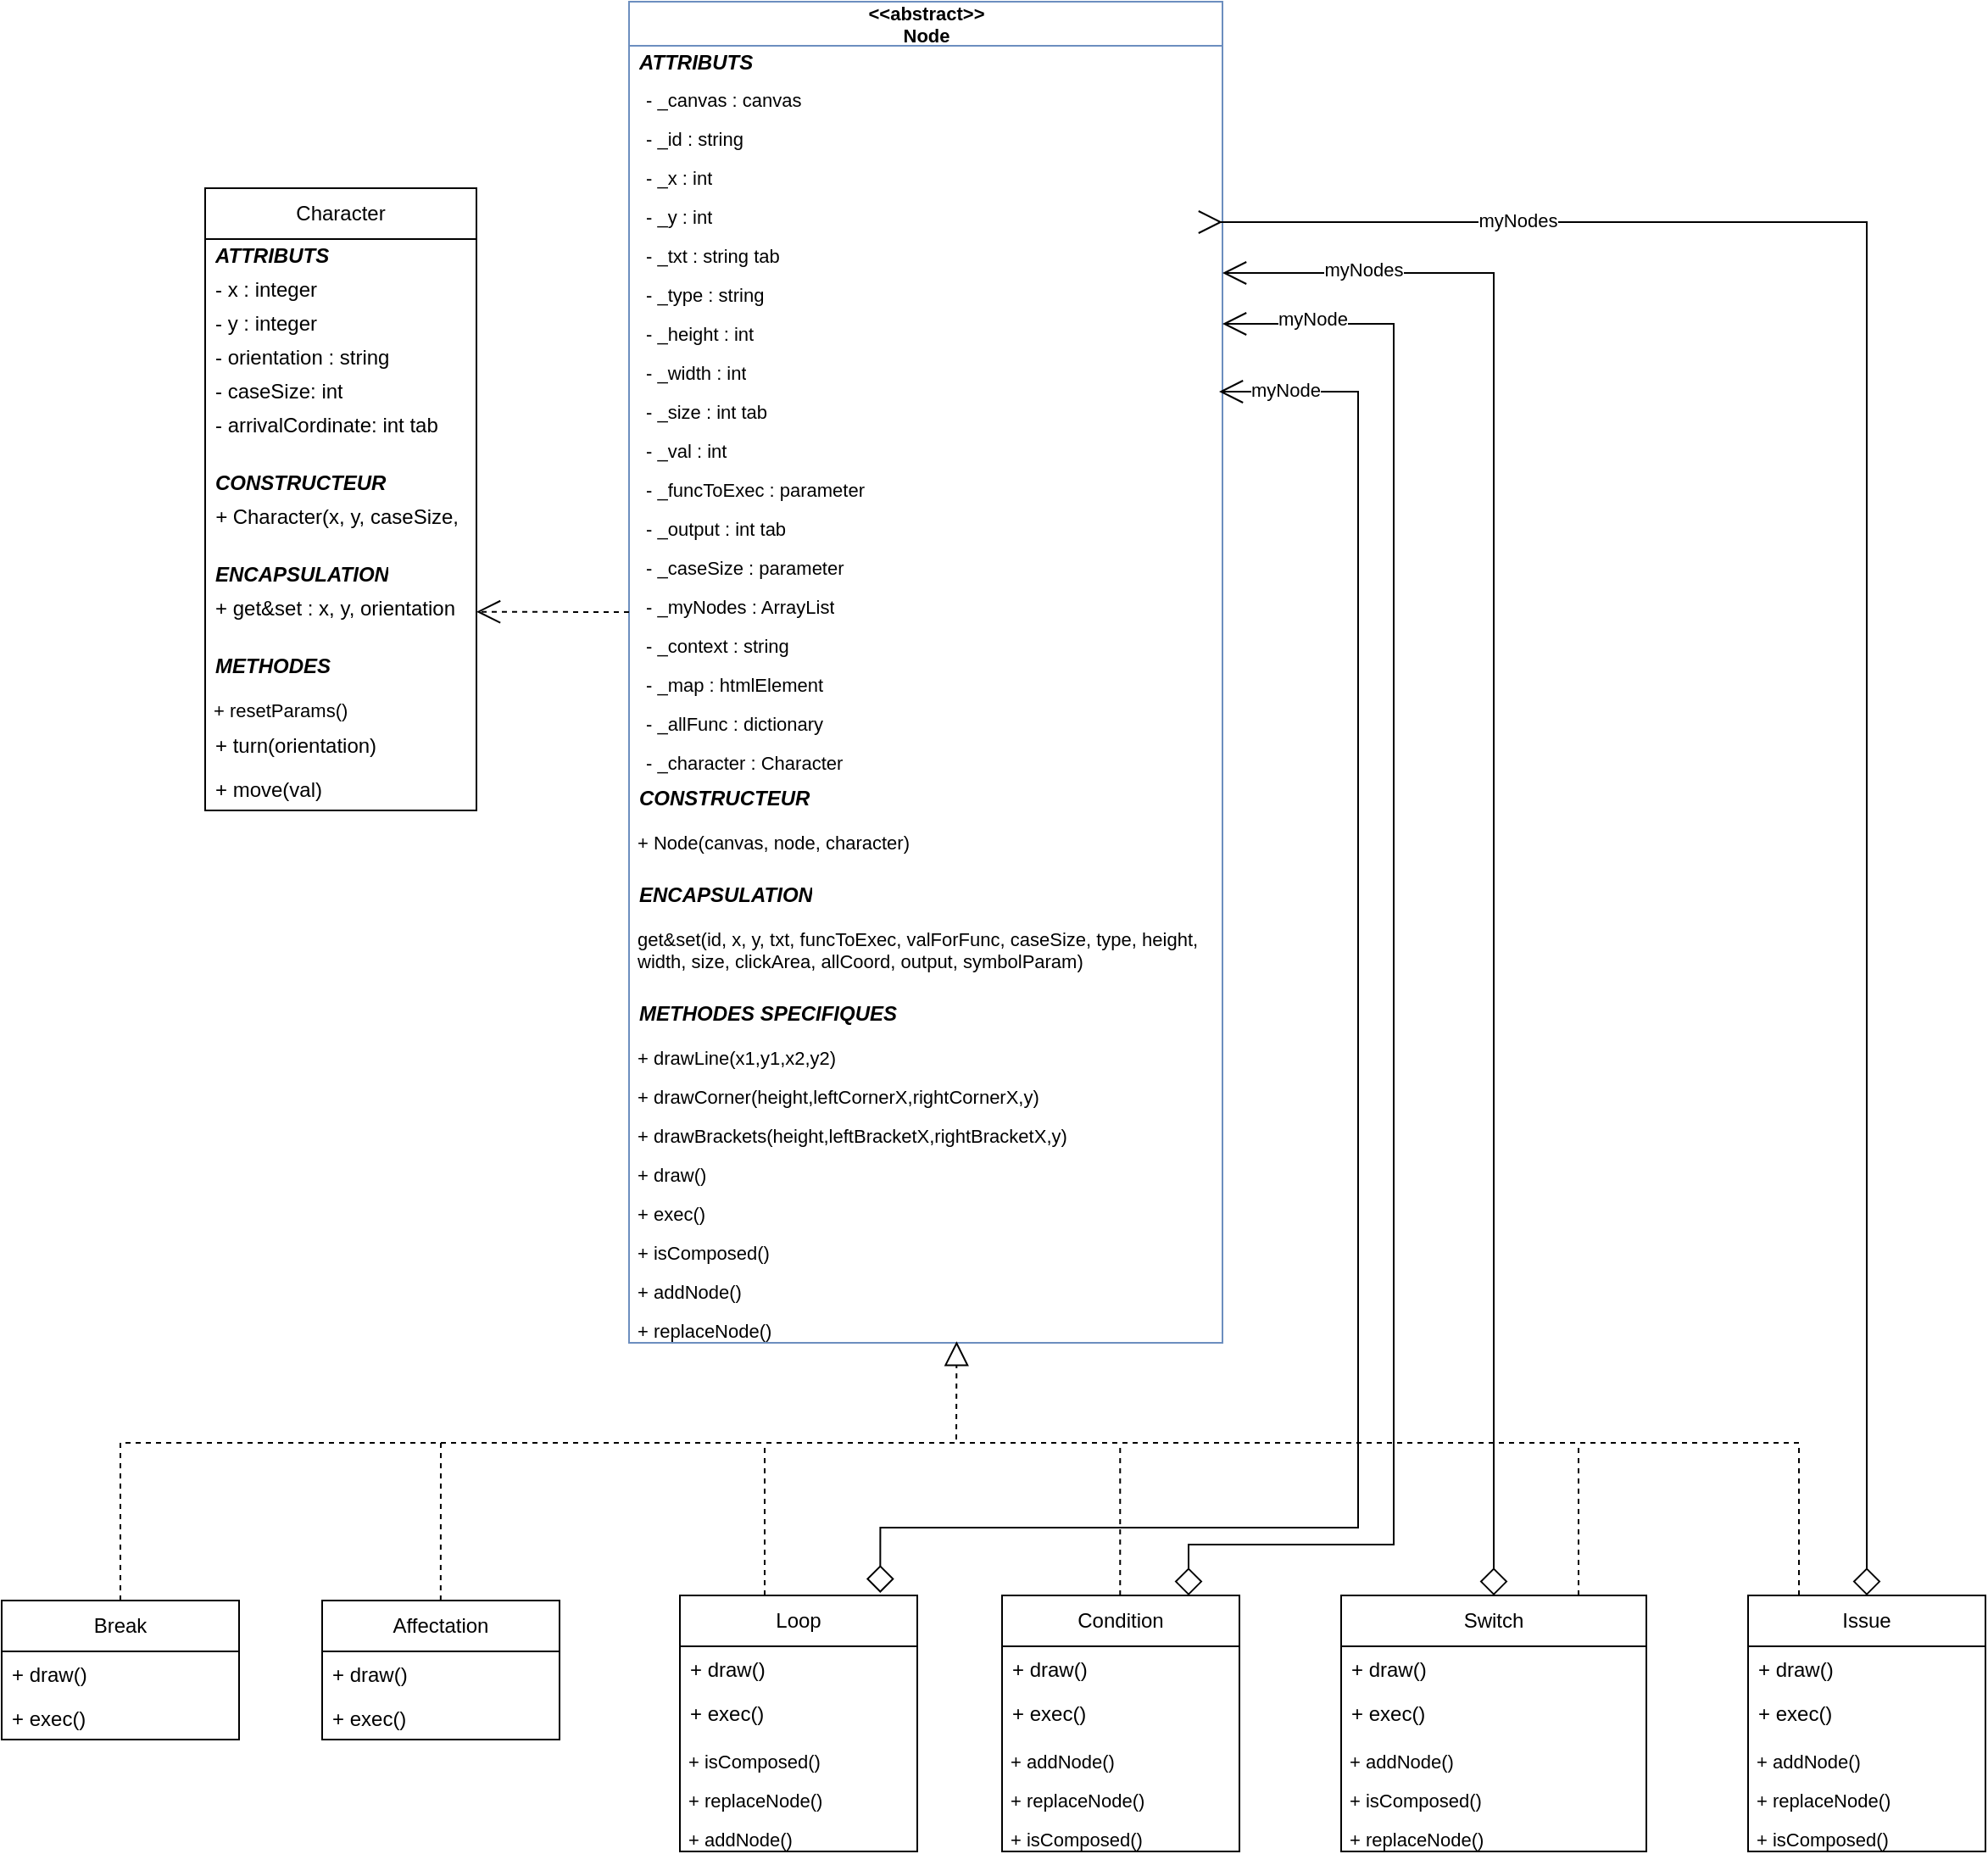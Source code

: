 <mxfile version="22.1.11" type="device">
  <diagram name="Page-1" id="wIMu5UPAckBT70uzS9Y1">
    <mxGraphModel dx="1434" dy="739" grid="1" gridSize="10" guides="1" tooltips="1" connect="1" arrows="1" fold="1" page="1" pageScale="1" pageWidth="827" pageHeight="1169" math="0" shadow="0">
      <root>
        <mxCell id="0" />
        <mxCell id="1" parent="0" />
        <mxCell id="7t5c19qwNGUwCAJm3_xA-1" value="Character" style="swimlane;fontStyle=0;childLayout=stackLayout;horizontal=1;startSize=30;horizontalStack=0;resizeParent=1;resizeParentMax=0;resizeLast=0;collapsible=1;marginBottom=0;whiteSpace=wrap;html=1;" parent="1" vertex="1">
          <mxGeometry x="430" y="230" width="160" height="367" as="geometry" />
        </mxCell>
        <mxCell id="7t5c19qwNGUwCAJm3_xA-2" value="&lt;i&gt;ATTRIBUTS&lt;/i&gt;" style="text;strokeColor=none;fillColor=none;align=left;verticalAlign=middle;spacingLeft=4;spacingRight=4;overflow=hidden;points=[[0,0.5],[1,0.5]];portConstraint=eastwest;rotatable=0;whiteSpace=wrap;html=1;fontStyle=1" parent="7t5c19qwNGUwCAJm3_xA-1" vertex="1">
          <mxGeometry y="30" width="160" height="20" as="geometry" />
        </mxCell>
        <mxCell id="7t5c19qwNGUwCAJm3_xA-3" value="- x : integer" style="text;strokeColor=none;fillColor=none;align=left;verticalAlign=middle;spacingLeft=4;spacingRight=4;overflow=hidden;points=[[0,0.5],[1,0.5]];portConstraint=eastwest;rotatable=0;whiteSpace=wrap;html=1;" parent="7t5c19qwNGUwCAJm3_xA-1" vertex="1">
          <mxGeometry y="50" width="160" height="20" as="geometry" />
        </mxCell>
        <mxCell id="7t5c19qwNGUwCAJm3_xA-4" value="- y : integer" style="text;strokeColor=none;fillColor=none;align=left;verticalAlign=middle;spacingLeft=4;spacingRight=4;overflow=hidden;points=[[0,0.5],[1,0.5]];portConstraint=eastwest;rotatable=0;whiteSpace=wrap;html=1;" parent="7t5c19qwNGUwCAJm3_xA-1" vertex="1">
          <mxGeometry y="70" width="160" height="20" as="geometry" />
        </mxCell>
        <mxCell id="7t5c19qwNGUwCAJm3_xA-5" value="- orientation : string" style="text;strokeColor=none;fillColor=none;align=left;verticalAlign=middle;spacingLeft=4;spacingRight=4;overflow=hidden;points=[[0,0.5],[1,0.5]];portConstraint=eastwest;rotatable=0;whiteSpace=wrap;html=1;" parent="7t5c19qwNGUwCAJm3_xA-1" vertex="1">
          <mxGeometry y="90" width="160" height="20" as="geometry" />
        </mxCell>
        <mxCell id="ohKKbzVVmT6ha2ggcL-i-1" value="- caseSize: int" style="text;strokeColor=none;fillColor=none;align=left;verticalAlign=middle;spacingLeft=4;spacingRight=4;overflow=hidden;points=[[0,0.5],[1,0.5]];portConstraint=eastwest;rotatable=0;whiteSpace=wrap;html=1;" parent="7t5c19qwNGUwCAJm3_xA-1" vertex="1">
          <mxGeometry y="110" width="160" height="20" as="geometry" />
        </mxCell>
        <mxCell id="ohKKbzVVmT6ha2ggcL-i-2" value="- arrivalCordinate: int tab" style="text;strokeColor=none;fillColor=none;align=left;verticalAlign=middle;spacingLeft=4;spacingRight=4;overflow=hidden;points=[[0,0.5],[1,0.5]];portConstraint=eastwest;rotatable=0;whiteSpace=wrap;html=1;" parent="7t5c19qwNGUwCAJm3_xA-1" vertex="1">
          <mxGeometry y="130" width="160" height="20" as="geometry" />
        </mxCell>
        <mxCell id="dOTBtQcYSs3yzN7LviuD-57" value="" style="text;strokeColor=none;fillColor=none;align=left;verticalAlign=middle;spacingTop=-1;spacingLeft=4;spacingRight=4;rotatable=0;labelPosition=right;points=[];portConstraint=eastwest;" parent="7t5c19qwNGUwCAJm3_xA-1" vertex="1">
          <mxGeometry y="150" width="160" height="14" as="geometry" />
        </mxCell>
        <mxCell id="7t5c19qwNGUwCAJm3_xA-6" value="&lt;i&gt;CONSTRUCTEUR&lt;/i&gt;" style="text;strokeColor=none;fillColor=none;align=left;verticalAlign=middle;spacingLeft=4;spacingRight=4;overflow=hidden;points=[[0,0.5],[1,0.5]];portConstraint=eastwest;rotatable=0;whiteSpace=wrap;html=1;fontStyle=1" parent="7t5c19qwNGUwCAJm3_xA-1" vertex="1">
          <mxGeometry y="164" width="160" height="20" as="geometry" />
        </mxCell>
        <mxCell id="7t5c19qwNGUwCAJm3_xA-7" value="&lt;i&gt;+ &lt;/i&gt;Character(x, y, caseSize, arrivalCoordinate)&lt;span style=&quot;white-space: pre;&quot;&gt;&#x9;&lt;/span&gt;" style="text;strokeColor=none;fillColor=none;align=left;verticalAlign=middle;spacingLeft=4;spacingRight=4;overflow=hidden;points=[[0,0.5],[1,0.5]];portConstraint=eastwest;rotatable=0;whiteSpace=wrap;html=1;" parent="7t5c19qwNGUwCAJm3_xA-1" vertex="1">
          <mxGeometry y="184" width="160" height="20" as="geometry" />
        </mxCell>
        <mxCell id="dOTBtQcYSs3yzN7LviuD-58" value="" style="text;strokeColor=none;fillColor=none;align=left;verticalAlign=middle;spacingTop=-1;spacingLeft=4;spacingRight=4;rotatable=0;labelPosition=right;points=[];portConstraint=eastwest;" parent="7t5c19qwNGUwCAJm3_xA-1" vertex="1">
          <mxGeometry y="204" width="160" height="14" as="geometry" />
        </mxCell>
        <mxCell id="7t5c19qwNGUwCAJm3_xA-8" value="&lt;i&gt;ENCAPSULATION&lt;/i&gt;" style="text;strokeColor=none;fillColor=none;align=left;verticalAlign=middle;spacingLeft=4;spacingRight=4;overflow=hidden;points=[[0,0.5],[1,0.5]];portConstraint=eastwest;rotatable=0;whiteSpace=wrap;html=1;fontStyle=1" parent="7t5c19qwNGUwCAJm3_xA-1" vertex="1">
          <mxGeometry y="218" width="160" height="20" as="geometry" />
        </mxCell>
        <mxCell id="7t5c19qwNGUwCAJm3_xA-9" value="+ get&amp;amp;set : x, y, orientation" style="text;strokeColor=none;fillColor=none;align=left;verticalAlign=middle;spacingLeft=4;spacingRight=4;overflow=hidden;points=[[0,0.5],[1,0.5]];portConstraint=eastwest;rotatable=0;whiteSpace=wrap;html=1;" parent="7t5c19qwNGUwCAJm3_xA-1" vertex="1">
          <mxGeometry y="238" width="160" height="20" as="geometry" />
        </mxCell>
        <mxCell id="yO0cbxDvdVJtBcQ6rDHu-19" value="" style="text;strokeColor=none;fillColor=none;align=left;verticalAlign=middle;spacingTop=-1;spacingLeft=4;spacingRight=4;rotatable=0;labelPosition=right;points=[];portConstraint=eastwest;" parent="7t5c19qwNGUwCAJm3_xA-1" vertex="1">
          <mxGeometry y="258" width="160" height="14" as="geometry" />
        </mxCell>
        <mxCell id="yO0cbxDvdVJtBcQ6rDHu-20" value="&lt;i&gt;METHODES SPECIFIQUES&lt;br&gt;&lt;/i&gt;" style="text;strokeColor=none;fillColor=none;align=left;verticalAlign=middle;spacingLeft=4;spacingRight=4;overflow=hidden;points=[[0,0.5],[1,0.5]];portConstraint=eastwest;rotatable=0;whiteSpace=wrap;html=1;fontStyle=1" parent="7t5c19qwNGUwCAJm3_xA-1" vertex="1">
          <mxGeometry y="272" width="160" height="20" as="geometry" />
        </mxCell>
        <mxCell id="yO0cbxDvdVJtBcQ6rDHu-21" value="+ resetParams()" style="text;strokeColor=none;fillColor=none;align=left;verticalAlign=top;spacingLeft=0;spacingRight=0;overflow=hidden;rotatable=0;points=[[0,0.5],[1,0.5]];portConstraint=eastwest;perimeterSpacing=0;fontSize=11;spacingTop=0;spacing=5;spacingBottom=0;html=1;fontFamily=Helvetica;" parent="7t5c19qwNGUwCAJm3_xA-1" vertex="1">
          <mxGeometry y="292" width="160" height="23" as="geometry" />
        </mxCell>
        <mxCell id="uENNwBaK3y2BDfCjXH8p-52" value="+ turn(orientation)" style="text;strokeColor=none;fillColor=none;align=left;verticalAlign=top;spacingLeft=4;spacingRight=4;overflow=hidden;rotatable=0;points=[[0,0.5],[1,0.5]];portConstraint=eastwest;whiteSpace=wrap;html=1;" parent="7t5c19qwNGUwCAJm3_xA-1" vertex="1">
          <mxGeometry y="315" width="160" height="26" as="geometry" />
        </mxCell>
        <mxCell id="uENNwBaK3y2BDfCjXH8p-53" value="+ move(val)" style="text;strokeColor=none;fillColor=none;align=left;verticalAlign=top;spacingLeft=4;spacingRight=4;overflow=hidden;rotatable=0;points=[[0,0.5],[1,0.5]];portConstraint=eastwest;whiteSpace=wrap;html=1;" parent="7t5c19qwNGUwCAJm3_xA-1" vertex="1">
          <mxGeometry y="341" width="160" height="26" as="geometry" />
        </mxCell>
        <mxCell id="7t5c19qwNGUwCAJm3_xA-13" value="Break" style="swimlane;fontStyle=0;childLayout=stackLayout;horizontal=1;startSize=30;horizontalStack=0;resizeParent=1;resizeParentMax=0;resizeLast=0;collapsible=1;marginBottom=0;whiteSpace=wrap;html=1;" parent="1" vertex="1">
          <mxGeometry x="310" y="1063" width="140" height="82" as="geometry" />
        </mxCell>
        <mxCell id="yO0cbxDvdVJtBcQ6rDHu-1" value="+ draw()" style="text;strokeColor=none;fillColor=none;align=left;verticalAlign=top;spacingLeft=4;spacingRight=4;overflow=hidden;rotatable=0;points=[[0,0.5],[1,0.5]];portConstraint=eastwest;whiteSpace=wrap;html=1;" parent="7t5c19qwNGUwCAJm3_xA-13" vertex="1">
          <mxGeometry y="30" width="140" height="26" as="geometry" />
        </mxCell>
        <mxCell id="uENNwBaK3y2BDfCjXH8p-74" value="+ exec()" style="text;strokeColor=none;fillColor=none;align=left;verticalAlign=top;spacingLeft=4;spacingRight=4;overflow=hidden;rotatable=0;points=[[0,0.5],[1,0.5]];portConstraint=eastwest;whiteSpace=wrap;html=1;" parent="7t5c19qwNGUwCAJm3_xA-13" vertex="1">
          <mxGeometry y="56" width="140" height="26" as="geometry" />
        </mxCell>
        <mxCell id="I-sU2I-VhNGSthWqUdIk-1" value="Affectation" style="swimlane;fontStyle=0;childLayout=stackLayout;horizontal=1;startSize=30;horizontalStack=0;resizeParent=1;resizeParentMax=0;resizeLast=0;collapsible=1;marginBottom=0;whiteSpace=wrap;html=1;" parent="1" vertex="1">
          <mxGeometry x="499" y="1063" width="140" height="82" as="geometry" />
        </mxCell>
        <mxCell id="uENNwBaK3y2BDfCjXH8p-51" value="+ draw()" style="text;strokeColor=none;fillColor=none;align=left;verticalAlign=top;spacingLeft=4;spacingRight=4;overflow=hidden;rotatable=0;points=[[0,0.5],[1,0.5]];portConstraint=eastwest;whiteSpace=wrap;html=1;" parent="I-sU2I-VhNGSthWqUdIk-1" vertex="1">
          <mxGeometry y="30" width="140" height="26" as="geometry" />
        </mxCell>
        <mxCell id="uENNwBaK3y2BDfCjXH8p-78" value="+ exec()" style="text;strokeColor=none;fillColor=none;align=left;verticalAlign=top;spacingLeft=4;spacingRight=4;overflow=hidden;rotatable=0;points=[[0,0.5],[1,0.5]];portConstraint=eastwest;whiteSpace=wrap;html=1;" parent="I-sU2I-VhNGSthWqUdIk-1" vertex="1">
          <mxGeometry y="56" width="140" height="26" as="geometry" />
        </mxCell>
        <mxCell id="I-sU2I-VhNGSthWqUdIk-8" value="Condition" style="swimlane;fontStyle=0;childLayout=stackLayout;horizontal=1;startSize=30;horizontalStack=0;resizeParent=1;resizeParentMax=0;resizeLast=0;collapsible=1;marginBottom=0;whiteSpace=wrap;html=1;" parent="1" vertex="1">
          <mxGeometry x="900" y="1060" width="140" height="151" as="geometry" />
        </mxCell>
        <mxCell id="yO0cbxDvdVJtBcQ6rDHu-7" value="+ draw()" style="text;strokeColor=none;fillColor=none;align=left;verticalAlign=top;spacingLeft=4;spacingRight=4;overflow=hidden;rotatable=0;points=[[0,0.5],[1,0.5]];portConstraint=eastwest;whiteSpace=wrap;html=1;" parent="I-sU2I-VhNGSthWqUdIk-8" vertex="1">
          <mxGeometry y="30" width="140" height="26" as="geometry" />
        </mxCell>
        <mxCell id="uENNwBaK3y2BDfCjXH8p-75" value="+ exec()" style="text;strokeColor=none;fillColor=none;align=left;verticalAlign=top;spacingLeft=4;spacingRight=4;overflow=hidden;rotatable=0;points=[[0,0.5],[1,0.5]];portConstraint=eastwest;whiteSpace=wrap;html=1;" parent="I-sU2I-VhNGSthWqUdIk-8" vertex="1">
          <mxGeometry y="56" width="140" height="26" as="geometry" />
        </mxCell>
        <mxCell id="C-W_dXXnNA-3k4iJ4YCx-38" value="+ addNode()" style="text;strokeColor=none;fillColor=none;align=left;verticalAlign=top;spacingLeft=0;spacingRight=0;overflow=hidden;rotatable=0;points=[[0,0.5],[1,0.5]];portConstraint=eastwest;perimeterSpacing=0;fontSize=11;spacingTop=0;spacing=5;spacingBottom=0;html=1;fontFamily=Helvetica;" parent="I-sU2I-VhNGSthWqUdIk-8" vertex="1">
          <mxGeometry y="82" width="140" height="23" as="geometry" />
        </mxCell>
        <mxCell id="C-W_dXXnNA-3k4iJ4YCx-37" value="+ replaceNode()" style="text;strokeColor=none;fillColor=none;align=left;verticalAlign=top;spacingLeft=0;spacingRight=0;overflow=hidden;rotatable=0;points=[[0,0.5],[1,0.5]];portConstraint=eastwest;perimeterSpacing=0;fontSize=11;spacingTop=0;spacing=5;spacingBottom=0;html=1;fontFamily=Helvetica;" parent="I-sU2I-VhNGSthWqUdIk-8" vertex="1">
          <mxGeometry y="105" width="140" height="23" as="geometry" />
        </mxCell>
        <mxCell id="C-W_dXXnNA-3k4iJ4YCx-36" value="+ isComposed()" style="text;strokeColor=none;fillColor=none;align=left;verticalAlign=top;spacingLeft=0;spacingRight=0;overflow=hidden;rotatable=0;points=[[0,0.5],[1,0.5]];portConstraint=eastwest;perimeterSpacing=0;fontSize=11;spacingTop=0;spacing=5;spacingBottom=0;html=1;fontFamily=Helvetica;" parent="I-sU2I-VhNGSthWqUdIk-8" vertex="1">
          <mxGeometry y="128" width="140" height="23" as="geometry" />
        </mxCell>
        <mxCell id="I-sU2I-VhNGSthWqUdIk-9" value="Issue" style="swimlane;fontStyle=0;childLayout=stackLayout;horizontal=1;startSize=30;horizontalStack=0;resizeParent=1;resizeParentMax=0;resizeLast=0;collapsible=1;marginBottom=0;whiteSpace=wrap;html=1;" parent="1" vertex="1">
          <mxGeometry x="1340" y="1060" width="140" height="151" as="geometry" />
        </mxCell>
        <mxCell id="uENNwBaK3y2BDfCjXH8p-54" value="+&amp;nbsp;draw()" style="text;strokeColor=none;fillColor=none;align=left;verticalAlign=top;spacingLeft=4;spacingRight=4;overflow=hidden;rotatable=0;points=[[0,0.5],[1,0.5]];portConstraint=eastwest;whiteSpace=wrap;html=1;" parent="I-sU2I-VhNGSthWqUdIk-9" vertex="1">
          <mxGeometry y="30" width="140" height="26" as="geometry" />
        </mxCell>
        <mxCell id="uENNwBaK3y2BDfCjXH8p-79" value="+ exec()" style="text;strokeColor=none;fillColor=none;align=left;verticalAlign=top;spacingLeft=4;spacingRight=4;overflow=hidden;rotatable=0;points=[[0,0.5],[1,0.5]];portConstraint=eastwest;whiteSpace=wrap;html=1;" parent="I-sU2I-VhNGSthWqUdIk-9" vertex="1">
          <mxGeometry y="56" width="140" height="26" as="geometry" />
        </mxCell>
        <mxCell id="C-W_dXXnNA-3k4iJ4YCx-42" value="+ addNode()" style="text;strokeColor=none;fillColor=none;align=left;verticalAlign=top;spacingLeft=0;spacingRight=0;overflow=hidden;rotatable=0;points=[[0,0.5],[1,0.5]];portConstraint=eastwest;perimeterSpacing=0;fontSize=11;spacingTop=0;spacing=5;spacingBottom=0;html=1;fontFamily=Helvetica;" parent="I-sU2I-VhNGSthWqUdIk-9" vertex="1">
          <mxGeometry y="82" width="140" height="23" as="geometry" />
        </mxCell>
        <mxCell id="C-W_dXXnNA-3k4iJ4YCx-44" value="+ replaceNode()" style="text;strokeColor=none;fillColor=none;align=left;verticalAlign=top;spacingLeft=0;spacingRight=0;overflow=hidden;rotatable=0;points=[[0,0.5],[1,0.5]];portConstraint=eastwest;perimeterSpacing=0;fontSize=11;spacingTop=0;spacing=5;spacingBottom=0;html=1;fontFamily=Helvetica;" parent="I-sU2I-VhNGSthWqUdIk-9" vertex="1">
          <mxGeometry y="105" width="140" height="23" as="geometry" />
        </mxCell>
        <mxCell id="C-W_dXXnNA-3k4iJ4YCx-43" value="+ isComposed()" style="text;strokeColor=none;fillColor=none;align=left;verticalAlign=top;spacingLeft=0;spacingRight=0;overflow=hidden;rotatable=0;points=[[0,0.5],[1,0.5]];portConstraint=eastwest;perimeterSpacing=0;fontSize=11;spacingTop=0;spacing=5;spacingBottom=0;html=1;fontFamily=Helvetica;" parent="I-sU2I-VhNGSthWqUdIk-9" vertex="1">
          <mxGeometry y="128" width="140" height="23" as="geometry" />
        </mxCell>
        <mxCell id="I-sU2I-VhNGSthWqUdIk-11" value="Loop" style="swimlane;fontStyle=0;childLayout=stackLayout;horizontal=1;startSize=30;horizontalStack=0;resizeParent=1;resizeParentMax=0;resizeLast=0;collapsible=1;marginBottom=0;whiteSpace=wrap;html=1;" parent="1" vertex="1">
          <mxGeometry x="710" y="1060" width="140" height="151" as="geometry" />
        </mxCell>
        <mxCell id="C-W_dXXnNA-3k4iJ4YCx-20" value="" style="endArrow=none;dashed=1;html=1;rounded=0;" parent="I-sU2I-VhNGSthWqUdIk-11" edge="1">
          <mxGeometry width="50" height="50" relative="1" as="geometry">
            <mxPoint x="50" as="sourcePoint" />
            <mxPoint x="50" y="-90" as="targetPoint" />
          </mxGeometry>
        </mxCell>
        <mxCell id="yO0cbxDvdVJtBcQ6rDHu-13" value="+ draw()" style="text;strokeColor=none;fillColor=none;align=left;verticalAlign=top;spacingLeft=4;spacingRight=4;overflow=hidden;rotatable=0;points=[[0,0.5],[1,0.5]];portConstraint=eastwest;whiteSpace=wrap;html=1;" parent="I-sU2I-VhNGSthWqUdIk-11" vertex="1">
          <mxGeometry y="30" width="140" height="26" as="geometry" />
        </mxCell>
        <mxCell id="uENNwBaK3y2BDfCjXH8p-76" value="+ exec()" style="text;strokeColor=none;fillColor=none;align=left;verticalAlign=top;spacingLeft=4;spacingRight=4;overflow=hidden;rotatable=0;points=[[0,0.5],[1,0.5]];portConstraint=eastwest;whiteSpace=wrap;html=1;" parent="I-sU2I-VhNGSthWqUdIk-11" vertex="1">
          <mxGeometry y="56" width="140" height="26" as="geometry" />
        </mxCell>
        <mxCell id="C-W_dXXnNA-3k4iJ4YCx-33" value="+ isComposed()" style="text;strokeColor=none;fillColor=none;align=left;verticalAlign=top;spacingLeft=0;spacingRight=0;overflow=hidden;rotatable=0;points=[[0,0.5],[1,0.5]];portConstraint=eastwest;perimeterSpacing=0;fontSize=11;spacingTop=0;spacing=5;spacingBottom=0;html=1;fontFamily=Helvetica;" parent="I-sU2I-VhNGSthWqUdIk-11" vertex="1">
          <mxGeometry y="82" width="140" height="23" as="geometry" />
        </mxCell>
        <mxCell id="C-W_dXXnNA-3k4iJ4YCx-35" value="+ replaceNode()" style="text;strokeColor=none;fillColor=none;align=left;verticalAlign=top;spacingLeft=0;spacingRight=0;overflow=hidden;rotatable=0;points=[[0,0.5],[1,0.5]];portConstraint=eastwest;perimeterSpacing=0;fontSize=11;spacingTop=0;spacing=5;spacingBottom=0;html=1;fontFamily=Helvetica;" parent="I-sU2I-VhNGSthWqUdIk-11" vertex="1">
          <mxGeometry y="105" width="140" height="23" as="geometry" />
        </mxCell>
        <mxCell id="C-W_dXXnNA-3k4iJ4YCx-34" value="+ addNode()" style="text;strokeColor=none;fillColor=none;align=left;verticalAlign=top;spacingLeft=0;spacingRight=0;overflow=hidden;rotatable=0;points=[[0,0.5],[1,0.5]];portConstraint=eastwest;perimeterSpacing=0;fontSize=11;spacingTop=0;spacing=5;spacingBottom=0;html=1;fontFamily=Helvetica;" parent="I-sU2I-VhNGSthWqUdIk-11" vertex="1">
          <mxGeometry y="128" width="140" height="23" as="geometry" />
        </mxCell>
        <mxCell id="I-sU2I-VhNGSthWqUdIk-13" value="Switch" style="swimlane;fontStyle=0;childLayout=stackLayout;horizontal=1;startSize=30;horizontalStack=0;resizeParent=1;resizeParentMax=0;resizeLast=0;collapsible=1;marginBottom=0;whiteSpace=wrap;html=1;" parent="1" vertex="1">
          <mxGeometry x="1100" y="1060" width="180" height="151" as="geometry" />
        </mxCell>
        <mxCell id="uENNwBaK3y2BDfCjXH8p-50" value="+ draw()" style="text;strokeColor=none;fillColor=none;align=left;verticalAlign=top;spacingLeft=4;spacingRight=4;overflow=hidden;rotatable=0;points=[[0,0.5],[1,0.5]];portConstraint=eastwest;whiteSpace=wrap;html=1;" parent="I-sU2I-VhNGSthWqUdIk-13" vertex="1">
          <mxGeometry y="30" width="180" height="26" as="geometry" />
        </mxCell>
        <mxCell id="uENNwBaK3y2BDfCjXH8p-77" value="+ exec()" style="text;strokeColor=none;fillColor=none;align=left;verticalAlign=top;spacingLeft=4;spacingRight=4;overflow=hidden;rotatable=0;points=[[0,0.5],[1,0.5]];portConstraint=eastwest;whiteSpace=wrap;html=1;" parent="I-sU2I-VhNGSthWqUdIk-13" vertex="1">
          <mxGeometry y="56" width="180" height="26" as="geometry" />
        </mxCell>
        <mxCell id="C-W_dXXnNA-3k4iJ4YCx-39" value="+ addNode()" style="text;strokeColor=none;fillColor=none;align=left;verticalAlign=top;spacingLeft=0;spacingRight=0;overflow=hidden;rotatable=0;points=[[0,0.5],[1,0.5]];portConstraint=eastwest;perimeterSpacing=0;fontSize=11;spacingTop=0;spacing=5;spacingBottom=0;html=1;fontFamily=Helvetica;" parent="I-sU2I-VhNGSthWqUdIk-13" vertex="1">
          <mxGeometry y="82" width="180" height="23" as="geometry" />
        </mxCell>
        <mxCell id="C-W_dXXnNA-3k4iJ4YCx-41" value="+ isComposed()" style="text;strokeColor=none;fillColor=none;align=left;verticalAlign=top;spacingLeft=0;spacingRight=0;overflow=hidden;rotatable=0;points=[[0,0.5],[1,0.5]];portConstraint=eastwest;perimeterSpacing=0;fontSize=11;spacingTop=0;spacing=5;spacingBottom=0;html=1;fontFamily=Helvetica;" parent="I-sU2I-VhNGSthWqUdIk-13" vertex="1">
          <mxGeometry y="105" width="180" height="23" as="geometry" />
        </mxCell>
        <mxCell id="C-W_dXXnNA-3k4iJ4YCx-40" value="+ replaceNode()" style="text;strokeColor=none;fillColor=none;align=left;verticalAlign=top;spacingLeft=0;spacingRight=0;overflow=hidden;rotatable=0;points=[[0,0.5],[1,0.5]];portConstraint=eastwest;perimeterSpacing=0;fontSize=11;spacingTop=0;spacing=5;spacingBottom=0;html=1;fontFamily=Helvetica;" parent="I-sU2I-VhNGSthWqUdIk-13" vertex="1">
          <mxGeometry y="128" width="180" height="23" as="geometry" />
        </mxCell>
        <mxCell id="dOTBtQcYSs3yzN7LviuD-4" value="&amp;lt;&amp;lt;abstract&amp;gt;&amp;gt;&lt;br&gt;Node" style="swimlane;fontStyle=1;align=center;verticalAlign=top;childLayout=stackLayout;horizontal=1;startSize=26;horizontalStack=0;resizeParent=1;resizeParentMax=0;resizeLast=0;collapsible=1;marginBottom=0;fillColor=none;strokeColor=#6c8ebf;fontSize=11;spacingTop=-10;spacing=6;spacingLeft=0;spacingBottom=0;spacingRight=0;html=1;fontFamily=Helvetica;swimlaneLine=1;rounded=0;shadow=0;glass=0;" parent="1" vertex="1">
          <mxGeometry x="680" y="120" width="350" height="791" as="geometry">
            <mxRectangle x="395" y="210" width="100" height="30" as="alternateBounds" />
          </mxGeometry>
        </mxCell>
        <mxCell id="dOTBtQcYSs3yzN7LviuD-49" value="&lt;i&gt;ATTRIBUTS&lt;/i&gt;" style="text;strokeColor=none;fillColor=none;align=left;verticalAlign=middle;spacingLeft=4;spacingRight=4;overflow=hidden;points=[[0,0.5],[1,0.5]];portConstraint=eastwest;rotatable=0;whiteSpace=wrap;html=1;fontStyle=1" parent="dOTBtQcYSs3yzN7LviuD-4" vertex="1">
          <mxGeometry y="26" width="350" height="20" as="geometry" />
        </mxCell>
        <mxCell id="dOTBtQcYSs3yzN7LviuD-15" value="- _canvas : canvas" style="text;strokeColor=none;fillColor=none;align=left;verticalAlign=middle;spacingLeft=5;spacingRight=0;overflow=hidden;rotatable=0;points=[[0,0.5],[1,0.5]];portConstraint=eastwest;perimeterSpacing=0;fontSize=11;spacingTop=0;spacing=5;spacingBottom=0;html=1;fontFamily=Helvetica;" parent="dOTBtQcYSs3yzN7LviuD-4" vertex="1">
          <mxGeometry y="46" width="350" height="23" as="geometry" />
        </mxCell>
        <mxCell id="C-W_dXXnNA-3k4iJ4YCx-6" value="- _id : string" style="text;strokeColor=none;fillColor=none;align=left;verticalAlign=middle;spacingLeft=5;spacingRight=0;overflow=hidden;rotatable=0;points=[[0,0.5],[1,0.5]];portConstraint=eastwest;perimeterSpacing=0;fontSize=11;spacingTop=0;spacing=5;spacingBottom=0;html=1;fontFamily=Helvetica;" parent="dOTBtQcYSs3yzN7LviuD-4" vertex="1">
          <mxGeometry y="69" width="350" height="23" as="geometry" />
        </mxCell>
        <mxCell id="dOTBtQcYSs3yzN7LviuD-6" value="- _x : int" style="text;strokeColor=none;fillColor=none;align=left;verticalAlign=middle;spacingLeft=5;spacingRight=0;overflow=hidden;rotatable=0;points=[[0,0.5],[1,0.5]];portConstraint=eastwest;perimeterSpacing=0;fontSize=11;spacingTop=0;spacing=5;spacingBottom=0;html=1;horizontal=1;fontStyle=0;rounded=0;fontFamily=Helvetica;" parent="dOTBtQcYSs3yzN7LviuD-4" vertex="1">
          <mxGeometry y="92" width="350" height="23" as="geometry" />
        </mxCell>
        <mxCell id="dOTBtQcYSs3yzN7LviuD-7" value="- _y : int" style="text;strokeColor=none;fillColor=none;align=left;verticalAlign=middle;spacingLeft=5;spacingRight=0;overflow=hidden;rotatable=0;points=[[0,0.5],[1,0.5]];portConstraint=eastwest;perimeterSpacing=0;fontSize=11;spacingTop=0;spacing=5;spacingBottom=0;html=1;fontFamily=Helvetica;" parent="dOTBtQcYSs3yzN7LviuD-4" vertex="1">
          <mxGeometry y="115" width="350" height="23" as="geometry" />
        </mxCell>
        <mxCell id="dOTBtQcYSs3yzN7LviuD-8" value="- _txt : string tab" style="text;strokeColor=none;fillColor=none;align=left;verticalAlign=middle;spacingLeft=5;spacingRight=0;overflow=hidden;rotatable=0;points=[[0,0.5],[1,0.5]];portConstraint=eastwest;perimeterSpacing=0;fontSize=11;spacingTop=0;spacing=5;spacingBottom=0;html=1;fontFamily=Helvetica;" parent="dOTBtQcYSs3yzN7LviuD-4" vertex="1">
          <mxGeometry y="138" width="350" height="23" as="geometry" />
        </mxCell>
        <mxCell id="dOTBtQcYSs3yzN7LviuD-9" value="- _type : string" style="text;strokeColor=none;fillColor=none;align=left;verticalAlign=middle;spacingLeft=5;spacingRight=0;overflow=hidden;rotatable=0;points=[[0,0.5],[1,0.5]];portConstraint=eastwest;perimeterSpacing=0;fontSize=11;spacingTop=0;spacing=5;spacingBottom=0;html=1;fontFamily=Helvetica;" parent="dOTBtQcYSs3yzN7LviuD-4" vertex="1">
          <mxGeometry y="161" width="350" height="23" as="geometry" />
        </mxCell>
        <mxCell id="dOTBtQcYSs3yzN7LviuD-10" value="- _height : int" style="text;strokeColor=none;fillColor=none;align=left;verticalAlign=middle;spacingLeft=5;spacingRight=0;overflow=hidden;rotatable=0;points=[[0,0.5],[1,0.5]];portConstraint=eastwest;perimeterSpacing=0;fontSize=11;spacingTop=0;spacing=5;spacingBottom=0;html=1;fontFamily=Helvetica;" parent="dOTBtQcYSs3yzN7LviuD-4" vertex="1">
          <mxGeometry y="184" width="350" height="23" as="geometry" />
        </mxCell>
        <mxCell id="dOTBtQcYSs3yzN7LviuD-39" value="- _width : int" style="text;strokeColor=none;fillColor=none;align=left;verticalAlign=middle;spacingLeft=5;spacingRight=0;overflow=hidden;rotatable=0;points=[[0,0.5],[1,0.5]];portConstraint=eastwest;perimeterSpacing=0;fontSize=11;spacingTop=0;spacing=5;spacingBottom=0;html=1;fontFamily=Helvetica;" parent="dOTBtQcYSs3yzN7LviuD-4" vertex="1">
          <mxGeometry y="207" width="350" height="23" as="geometry" />
        </mxCell>
        <mxCell id="dOTBtQcYSs3yzN7LviuD-11" value="- _size : int tab" style="text;strokeColor=none;fillColor=none;align=left;verticalAlign=middle;spacingLeft=5;spacingRight=0;overflow=hidden;rotatable=0;points=[[0,0.5],[1,0.5]];portConstraint=eastwest;perimeterSpacing=0;fontSize=11;spacingTop=0;spacing=5;spacingBottom=0;html=1;fontFamily=Helvetica;" parent="dOTBtQcYSs3yzN7LviuD-4" vertex="1">
          <mxGeometry y="230" width="350" height="23" as="geometry" />
        </mxCell>
        <mxCell id="dOTBtQcYSs3yzN7LviuD-40" value="- _val : int" style="text;strokeColor=none;fillColor=none;align=left;verticalAlign=middle;spacingLeft=5;spacingRight=0;overflow=hidden;rotatable=0;points=[[0,0.5],[1,0.5]];portConstraint=eastwest;perimeterSpacing=0;fontSize=11;spacingTop=0;spacing=5;spacingBottom=0;html=1;fontFamily=Helvetica;" parent="dOTBtQcYSs3yzN7LviuD-4" vertex="1">
          <mxGeometry y="253" width="350" height="23" as="geometry" />
        </mxCell>
        <mxCell id="dOTBtQcYSs3yzN7LviuD-46" value="- _funcToExec : parameter" style="text;strokeColor=none;fillColor=none;align=left;verticalAlign=middle;spacingLeft=5;spacingRight=0;overflow=hidden;rotatable=0;points=[[0,0.5],[1,0.5]];portConstraint=eastwest;perimeterSpacing=0;fontSize=11;spacingTop=0;spacing=5;spacingBottom=0;html=1;fontFamily=Helvetica;" parent="dOTBtQcYSs3yzN7LviuD-4" vertex="1">
          <mxGeometry y="276" width="350" height="23" as="geometry" />
        </mxCell>
        <mxCell id="dOTBtQcYSs3yzN7LviuD-14" value="- _output : int tab" style="text;strokeColor=none;fillColor=none;align=left;verticalAlign=middle;spacingLeft=5;spacingRight=0;overflow=hidden;rotatable=0;points=[[0,0.5],[1,0.5]];portConstraint=eastwest;perimeterSpacing=0;fontSize=11;spacingTop=0;spacing=5;spacingBottom=0;html=1;fontFamily=Helvetica;" parent="dOTBtQcYSs3yzN7LviuD-4" vertex="1">
          <mxGeometry y="299" width="350" height="23" as="geometry" />
        </mxCell>
        <mxCell id="dOTBtQcYSs3yzN7LviuD-45" value="- _caseSize : parameter" style="text;strokeColor=none;fillColor=none;align=left;verticalAlign=middle;spacingLeft=5;spacingRight=0;overflow=hidden;rotatable=0;points=[[0,0.5],[1,0.5]];portConstraint=eastwest;perimeterSpacing=0;fontSize=11;spacingTop=0;spacing=5;spacingBottom=0;html=1;fontFamily=Helvetica;" parent="dOTBtQcYSs3yzN7LviuD-4" vertex="1">
          <mxGeometry y="322" width="350" height="23" as="geometry" />
        </mxCell>
        <mxCell id="C-W_dXXnNA-3k4iJ4YCx-5" value="- _myNodes : ArrayList" style="text;strokeColor=none;fillColor=none;align=left;verticalAlign=middle;spacingLeft=5;spacingRight=0;overflow=hidden;rotatable=0;points=[[0,0.5],[1,0.5]];portConstraint=eastwest;perimeterSpacing=0;fontSize=11;spacingTop=0;spacing=5;spacingBottom=0;html=1;fontFamily=Helvetica;" parent="dOTBtQcYSs3yzN7LviuD-4" vertex="1">
          <mxGeometry y="345" width="350" height="23" as="geometry" />
        </mxCell>
        <mxCell id="dOTBtQcYSs3yzN7LviuD-16" value="- _context : string" style="text;strokeColor=none;fillColor=none;align=left;verticalAlign=middle;spacingLeft=5;spacingRight=0;overflow=hidden;rotatable=0;points=[[0,0.5],[1,0.5]];portConstraint=eastwest;perimeterSpacing=0;fontSize=11;spacingTop=0;spacing=5;spacingBottom=0;html=1;fontFamily=Helvetica;" parent="dOTBtQcYSs3yzN7LviuD-4" vertex="1">
          <mxGeometry y="368" width="350" height="23" as="geometry" />
        </mxCell>
        <mxCell id="dOTBtQcYSs3yzN7LviuD-41" value="- _map : htmlElement" style="text;strokeColor=none;fillColor=none;align=left;verticalAlign=middle;spacingLeft=5;spacingRight=0;overflow=hidden;rotatable=0;points=[[0,0.5],[1,0.5]];portConstraint=eastwest;perimeterSpacing=0;fontSize=11;spacingTop=0;spacing=5;spacingBottom=0;html=1;fontFamily=Helvetica;" parent="dOTBtQcYSs3yzN7LviuD-4" vertex="1">
          <mxGeometry y="391" width="350" height="23" as="geometry" />
        </mxCell>
        <mxCell id="dOTBtQcYSs3yzN7LviuD-43" value="- _allFunc : dictionary" style="text;strokeColor=none;fillColor=none;align=left;verticalAlign=middle;spacingLeft=5;spacingRight=0;overflow=hidden;rotatable=0;points=[[0,0.5],[1,0.5]];portConstraint=eastwest;perimeterSpacing=0;fontSize=11;spacingTop=0;spacing=5;spacingBottom=0;html=1;fontFamily=Helvetica;" parent="dOTBtQcYSs3yzN7LviuD-4" vertex="1">
          <mxGeometry y="414" width="350" height="23" as="geometry" />
        </mxCell>
        <mxCell id="PfEzJs5-nPjOPZUw7gWI-2" value="- _character : Character" style="text;strokeColor=none;fillColor=none;align=left;verticalAlign=middle;spacingLeft=5;spacingRight=0;overflow=hidden;rotatable=0;points=[[0,0.5],[1,0.5]];portConstraint=eastwest;perimeterSpacing=0;fontSize=11;spacingTop=0;spacing=5;spacingBottom=0;html=1;fontFamily=Helvetica;" vertex="1" parent="dOTBtQcYSs3yzN7LviuD-4">
          <mxGeometry y="437" width="350" height="23" as="geometry" />
        </mxCell>
        <mxCell id="dOTBtQcYSs3yzN7LviuD-50" value="&lt;i&gt;CONSTRUCTEUR&lt;/i&gt;" style="text;strokeColor=none;fillColor=none;align=left;verticalAlign=middle;spacingLeft=4;spacingRight=4;overflow=hidden;points=[[0,0.5],[1,0.5]];portConstraint=eastwest;rotatable=0;whiteSpace=wrap;html=1;fontStyle=1" parent="dOTBtQcYSs3yzN7LviuD-4" vertex="1">
          <mxGeometry y="460" width="350" height="20" as="geometry" />
        </mxCell>
        <mxCell id="dOTBtQcYSs3yzN7LviuD-20" value="+ Node(canvas, node, character)" style="text;strokeColor=none;fillColor=none;align=left;verticalAlign=top;spacingLeft=0;spacingRight=0;overflow=hidden;rotatable=0;points=[[0,0.5],[1,0.5]];portConstraint=eastwest;perimeterSpacing=0;fontSize=11;spacingTop=0;spacing=5;spacingBottom=0;html=1;fontFamily=Helvetica;" parent="dOTBtQcYSs3yzN7LviuD-4" vertex="1">
          <mxGeometry y="480" width="350" height="23" as="geometry" />
        </mxCell>
        <mxCell id="dOTBtQcYSs3yzN7LviuD-54" value="" style="text;strokeColor=none;fillColor=none;align=left;verticalAlign=middle;spacingTop=-1;spacingLeft=4;spacingRight=4;rotatable=0;labelPosition=right;points=[];portConstraint=eastwest;" parent="dOTBtQcYSs3yzN7LviuD-4" vertex="1">
          <mxGeometry y="503" width="350" height="14" as="geometry" />
        </mxCell>
        <mxCell id="dOTBtQcYSs3yzN7LviuD-51" value="&lt;i&gt;ENCAPSULATION&lt;/i&gt;" style="text;strokeColor=none;fillColor=none;align=left;verticalAlign=middle;spacingLeft=4;spacingRight=4;overflow=hidden;points=[[0,0.5],[1,0.5]];portConstraint=eastwest;rotatable=0;whiteSpace=wrap;html=1;fontStyle=1" parent="dOTBtQcYSs3yzN7LviuD-4" vertex="1">
          <mxGeometry y="517" width="350" height="20" as="geometry" />
        </mxCell>
        <mxCell id="dOTBtQcYSs3yzN7LviuD-22" value="get&amp;amp;set(id, x, y, txt, funcToExec, valForFunc, caseSize, type, height, &lt;br&gt;width, size, clickArea, allCoord, output, symbolParam)" style="text;strokeColor=none;fillColor=none;align=left;verticalAlign=top;spacingLeft=0;spacingRight=0;overflow=hidden;rotatable=0;points=[[0,0.5],[1,0.5]];portConstraint=eastwest;perimeterSpacing=0;fontSize=11;spacingTop=0;spacing=5;spacingBottom=0;html=1;fontFamily=Helvetica;" parent="dOTBtQcYSs3yzN7LviuD-4" vertex="1">
          <mxGeometry y="537" width="350" height="50" as="geometry" />
        </mxCell>
        <mxCell id="dOTBtQcYSs3yzN7LviuD-52" value="&lt;i&gt;METHODES SPECIFIQUES&lt;br&gt;&lt;/i&gt;" style="text;strokeColor=none;fillColor=none;align=left;verticalAlign=middle;spacingLeft=4;spacingRight=4;overflow=hidden;points=[[0,0.5],[1,0.5]];portConstraint=eastwest;rotatable=0;whiteSpace=wrap;html=1;fontStyle=1" parent="dOTBtQcYSs3yzN7LviuD-4" vertex="1">
          <mxGeometry y="587" width="350" height="20" as="geometry" />
        </mxCell>
        <mxCell id="dOTBtQcYSs3yzN7LviuD-31" value="+ drawLine(x1,y1,x2,y2)" style="text;strokeColor=none;fillColor=none;align=left;verticalAlign=top;spacingLeft=0;spacingRight=0;overflow=hidden;rotatable=0;points=[[0,0.5],[1,0.5]];portConstraint=eastwest;perimeterSpacing=0;fontSize=11;spacingTop=0;spacing=5;spacingBottom=0;html=1;fontFamily=Helvetica;" parent="dOTBtQcYSs3yzN7LviuD-4" vertex="1">
          <mxGeometry y="607" width="350" height="23" as="geometry" />
        </mxCell>
        <mxCell id="dOTBtQcYSs3yzN7LviuD-32" value="+ drawCorner(height,leftCornerX,rightCornerX,y)" style="text;strokeColor=none;fillColor=none;align=left;verticalAlign=top;spacingLeft=0;spacingRight=0;overflow=hidden;rotatable=0;points=[[0,0.5],[1,0.5]];portConstraint=eastwest;perimeterSpacing=0;fontSize=11;spacingTop=0;spacing=5;spacingBottom=0;html=1;fontFamily=Helvetica;" parent="dOTBtQcYSs3yzN7LviuD-4" vertex="1">
          <mxGeometry y="630" width="350" height="23" as="geometry" />
        </mxCell>
        <mxCell id="dOTBtQcYSs3yzN7LviuD-33" value="+ drawBrackets(height,leftBracketX,rightBracketX,y)" style="text;strokeColor=none;fillColor=none;align=left;verticalAlign=top;spacingLeft=0;spacingRight=0;overflow=hidden;rotatable=0;points=[[0,0.5],[1,0.5]];portConstraint=eastwest;perimeterSpacing=0;fontSize=11;spacingTop=0;spacing=5;spacingBottom=0;html=1;fontFamily=Helvetica;" parent="dOTBtQcYSs3yzN7LviuD-4" vertex="1">
          <mxGeometry y="653" width="350" height="23" as="geometry" />
        </mxCell>
        <mxCell id="dOTBtQcYSs3yzN7LviuD-34" value="+ draw()" style="text;strokeColor=none;fillColor=none;align=left;verticalAlign=top;spacingLeft=0;spacingRight=0;overflow=hidden;rotatable=0;points=[[0,0.5],[1,0.5]];portConstraint=eastwest;perimeterSpacing=0;fontSize=11;spacingTop=0;spacing=5;spacingBottom=0;html=1;fontFamily=Helvetica;" parent="dOTBtQcYSs3yzN7LviuD-4" vertex="1">
          <mxGeometry y="676" width="350" height="23" as="geometry" />
        </mxCell>
        <mxCell id="dOTBtQcYSs3yzN7LviuD-59" value="+ exec()" style="text;strokeColor=none;fillColor=none;align=left;verticalAlign=top;spacingLeft=0;spacingRight=0;overflow=hidden;rotatable=0;points=[[0,0.5],[1,0.5]];portConstraint=eastwest;perimeterSpacing=0;fontSize=11;spacingTop=0;spacing=5;spacingBottom=0;html=1;fontFamily=Helvetica;" parent="dOTBtQcYSs3yzN7LviuD-4" vertex="1">
          <mxGeometry y="699" width="350" height="23" as="geometry" />
        </mxCell>
        <mxCell id="C-W_dXXnNA-3k4iJ4YCx-7" value="+ isComposed()" style="text;strokeColor=none;fillColor=none;align=left;verticalAlign=top;spacingLeft=0;spacingRight=0;overflow=hidden;rotatable=0;points=[[0,0.5],[1,0.5]];portConstraint=eastwest;perimeterSpacing=0;fontSize=11;spacingTop=0;spacing=5;spacingBottom=0;html=1;fontFamily=Helvetica;" parent="dOTBtQcYSs3yzN7LviuD-4" vertex="1">
          <mxGeometry y="722" width="350" height="23" as="geometry" />
        </mxCell>
        <mxCell id="C-W_dXXnNA-3k4iJ4YCx-8" value="+ addNode()" style="text;strokeColor=none;fillColor=none;align=left;verticalAlign=top;spacingLeft=0;spacingRight=0;overflow=hidden;rotatable=0;points=[[0,0.5],[1,0.5]];portConstraint=eastwest;perimeterSpacing=0;fontSize=11;spacingTop=0;spacing=5;spacingBottom=0;html=1;fontFamily=Helvetica;" parent="dOTBtQcYSs3yzN7LviuD-4" vertex="1">
          <mxGeometry y="745" width="350" height="23" as="geometry" />
        </mxCell>
        <mxCell id="C-W_dXXnNA-3k4iJ4YCx-9" value="+ replaceNode()" style="text;strokeColor=none;fillColor=none;align=left;verticalAlign=top;spacingLeft=0;spacingRight=0;overflow=hidden;rotatable=0;points=[[0,0.5],[1,0.5]];portConstraint=eastwest;perimeterSpacing=0;fontSize=11;spacingTop=0;spacing=5;spacingBottom=0;html=1;fontFamily=Helvetica;" parent="dOTBtQcYSs3yzN7LviuD-4" vertex="1">
          <mxGeometry y="768" width="350" height="23" as="geometry" />
        </mxCell>
        <mxCell id="C-W_dXXnNA-3k4iJ4YCx-11" value="" style="endArrow=open;html=1;endSize=12;startArrow=diamond;startSize=14;startFill=0;edgeStyle=orthogonalEdgeStyle;align=left;verticalAlign=bottom;rounded=0;exitX=0.5;exitY=0;exitDx=0;exitDy=0;" parent="1" source="I-sU2I-VhNGSthWqUdIk-9" edge="1">
          <mxGeometry x="-1" y="3" relative="1" as="geometry">
            <mxPoint x="1350" y="980" as="sourcePoint" />
            <mxPoint x="1030" y="250" as="targetPoint" />
            <Array as="points">
              <mxPoint x="1410" y="250" />
              <mxPoint x="1029" y="250" />
            </Array>
          </mxGeometry>
        </mxCell>
        <mxCell id="C-W_dXXnNA-3k4iJ4YCx-25" value="myNodes" style="edgeLabel;html=1;align=center;verticalAlign=middle;resizable=0;points=[];" parent="C-W_dXXnNA-3k4iJ4YCx-11" connectable="0" vertex="1">
          <mxGeometry x="0.705" y="-1" relative="1" as="geometry">
            <mxPoint as="offset" />
          </mxGeometry>
        </mxCell>
        <mxCell id="C-W_dXXnNA-3k4iJ4YCx-13" value="" style="endArrow=open;html=1;endSize=12;startArrow=diamond;startSize=14;startFill=0;edgeStyle=orthogonalEdgeStyle;align=left;verticalAlign=bottom;rounded=0;exitX=0.5;exitY=0;exitDx=0;exitDy=0;" parent="1" source="I-sU2I-VhNGSthWqUdIk-13" edge="1">
          <mxGeometry x="-1" y="3" relative="1" as="geometry">
            <mxPoint x="1420" y="1070" as="sourcePoint" />
            <mxPoint x="1030" y="280" as="targetPoint" />
            <Array as="points">
              <mxPoint x="1190" y="280" />
            </Array>
          </mxGeometry>
        </mxCell>
        <mxCell id="C-W_dXXnNA-3k4iJ4YCx-26" value="myNodes" style="edgeLabel;html=1;align=center;verticalAlign=middle;resizable=0;points=[];" parent="C-W_dXXnNA-3k4iJ4YCx-13" connectable="0" vertex="1">
          <mxGeometry x="0.823" y="-2" relative="1" as="geometry">
            <mxPoint as="offset" />
          </mxGeometry>
        </mxCell>
        <mxCell id="C-W_dXXnNA-3k4iJ4YCx-14" value="" style="endArrow=open;html=1;endSize=12;startArrow=diamond;startSize=14;startFill=0;edgeStyle=orthogonalEdgeStyle;align=left;verticalAlign=bottom;rounded=0;" parent="1" edge="1">
          <mxGeometry x="-1" y="3" relative="1" as="geometry">
            <mxPoint x="1010" y="1060" as="sourcePoint" />
            <mxPoint x="1030" y="310" as="targetPoint" />
            <Array as="points">
              <mxPoint x="1010" y="1030" />
              <mxPoint x="1131" y="1030" />
              <mxPoint x="1131" y="310" />
              <mxPoint x="1030" y="310" />
            </Array>
          </mxGeometry>
        </mxCell>
        <mxCell id="C-W_dXXnNA-3k4iJ4YCx-27" value="myNode" style="edgeLabel;html=1;align=center;verticalAlign=middle;resizable=0;points=[];" parent="C-W_dXXnNA-3k4iJ4YCx-14" connectable="0" vertex="1">
          <mxGeometry x="0.892" y="-3" relative="1" as="geometry">
            <mxPoint as="offset" />
          </mxGeometry>
        </mxCell>
        <mxCell id="C-W_dXXnNA-3k4iJ4YCx-16" value="" style="endArrow=open;html=1;endSize=12;startArrow=diamond;startSize=14;startFill=0;edgeStyle=orthogonalEdgeStyle;align=left;verticalAlign=bottom;rounded=0;exitX=0.844;exitY=-0.01;exitDx=0;exitDy=0;exitPerimeter=0;" parent="1" source="I-sU2I-VhNGSthWqUdIk-11" edge="1">
          <mxGeometry x="-1" y="3" relative="1" as="geometry">
            <mxPoint x="740" y="940" as="sourcePoint" />
            <mxPoint x="1028" y="350" as="targetPoint" />
            <Array as="points">
              <mxPoint x="828" y="1020" />
              <mxPoint x="1110" y="1020" />
              <mxPoint x="1110" y="350" />
              <mxPoint x="1028" y="350" />
            </Array>
            <mxPoint as="offset" />
          </mxGeometry>
        </mxCell>
        <mxCell id="C-W_dXXnNA-3k4iJ4YCx-29" value="myNode" style="edgeLabel;html=1;align=center;verticalAlign=middle;resizable=0;points=[];" parent="C-W_dXXnNA-3k4iJ4YCx-16" connectable="0" vertex="1">
          <mxGeometry x="0.929" y="-1" relative="1" as="geometry">
            <mxPoint as="offset" />
          </mxGeometry>
        </mxCell>
        <mxCell id="C-W_dXXnNA-3k4iJ4YCx-18" value="" style="endArrow=none;dashed=1;html=1;rounded=0;" parent="1" edge="1">
          <mxGeometry width="50" height="50" relative="1" as="geometry">
            <mxPoint x="568.92" y="1063" as="sourcePoint" />
            <mxPoint x="569" y="970" as="targetPoint" />
          </mxGeometry>
        </mxCell>
        <mxCell id="C-W_dXXnNA-3k4iJ4YCx-17" value="" style="endArrow=block;dashed=1;endFill=0;endSize=12;html=1;rounded=0;entryX=0.552;entryY=0.961;entryDx=0;entryDy=0;entryPerimeter=0;exitX=0.5;exitY=0;exitDx=0;exitDy=0;" parent="1" source="7t5c19qwNGUwCAJm3_xA-13" target="C-W_dXXnNA-3k4iJ4YCx-9" edge="1">
          <mxGeometry width="160" relative="1" as="geometry">
            <mxPoint x="430" y="990" as="sourcePoint" />
            <mxPoint x="590" y="990" as="targetPoint" />
            <Array as="points">
              <mxPoint x="380" y="970" />
              <mxPoint x="873" y="970" />
            </Array>
          </mxGeometry>
        </mxCell>
        <mxCell id="C-W_dXXnNA-3k4iJ4YCx-21" value="" style="endArrow=none;dashed=1;html=1;rounded=0;" parent="1" edge="1">
          <mxGeometry width="50" height="50" relative="1" as="geometry">
            <mxPoint x="1370" y="970" as="sourcePoint" />
            <mxPoint x="870" y="970" as="targetPoint" />
          </mxGeometry>
        </mxCell>
        <mxCell id="C-W_dXXnNA-3k4iJ4YCx-22" value="" style="endArrow=none;dashed=1;html=1;rounded=0;" parent="1" edge="1">
          <mxGeometry width="50" height="50" relative="1" as="geometry">
            <mxPoint x="1240" y="1060" as="sourcePoint" />
            <mxPoint x="1240" y="970" as="targetPoint" />
          </mxGeometry>
        </mxCell>
        <mxCell id="C-W_dXXnNA-3k4iJ4YCx-23" value="" style="endArrow=none;dashed=1;html=1;rounded=0;" parent="1" edge="1">
          <mxGeometry width="50" height="50" relative="1" as="geometry">
            <mxPoint x="969.64" y="1060" as="sourcePoint" />
            <mxPoint x="969.64" y="970" as="targetPoint" />
          </mxGeometry>
        </mxCell>
        <mxCell id="C-W_dXXnNA-3k4iJ4YCx-24" value="" style="endArrow=none;dashed=1;html=1;rounded=0;" parent="1" edge="1">
          <mxGeometry width="50" height="50" relative="1" as="geometry">
            <mxPoint x="1370" y="1060" as="sourcePoint" />
            <mxPoint x="1370" y="970" as="targetPoint" />
          </mxGeometry>
        </mxCell>
        <mxCell id="ohKKbzVVmT6ha2ggcL-i-6" value="" style="endArrow=open;endSize=12;dashed=1;html=1;rounded=0;entryX=1;entryY=0.592;entryDx=0;entryDy=0;entryPerimeter=0;" parent="1" target="7t5c19qwNGUwCAJm3_xA-9" edge="1">
          <mxGeometry width="160" relative="1" as="geometry">
            <mxPoint x="680" y="480" as="sourcePoint" />
            <mxPoint x="810" y="580" as="targetPoint" />
          </mxGeometry>
        </mxCell>
      </root>
    </mxGraphModel>
  </diagram>
</mxfile>
